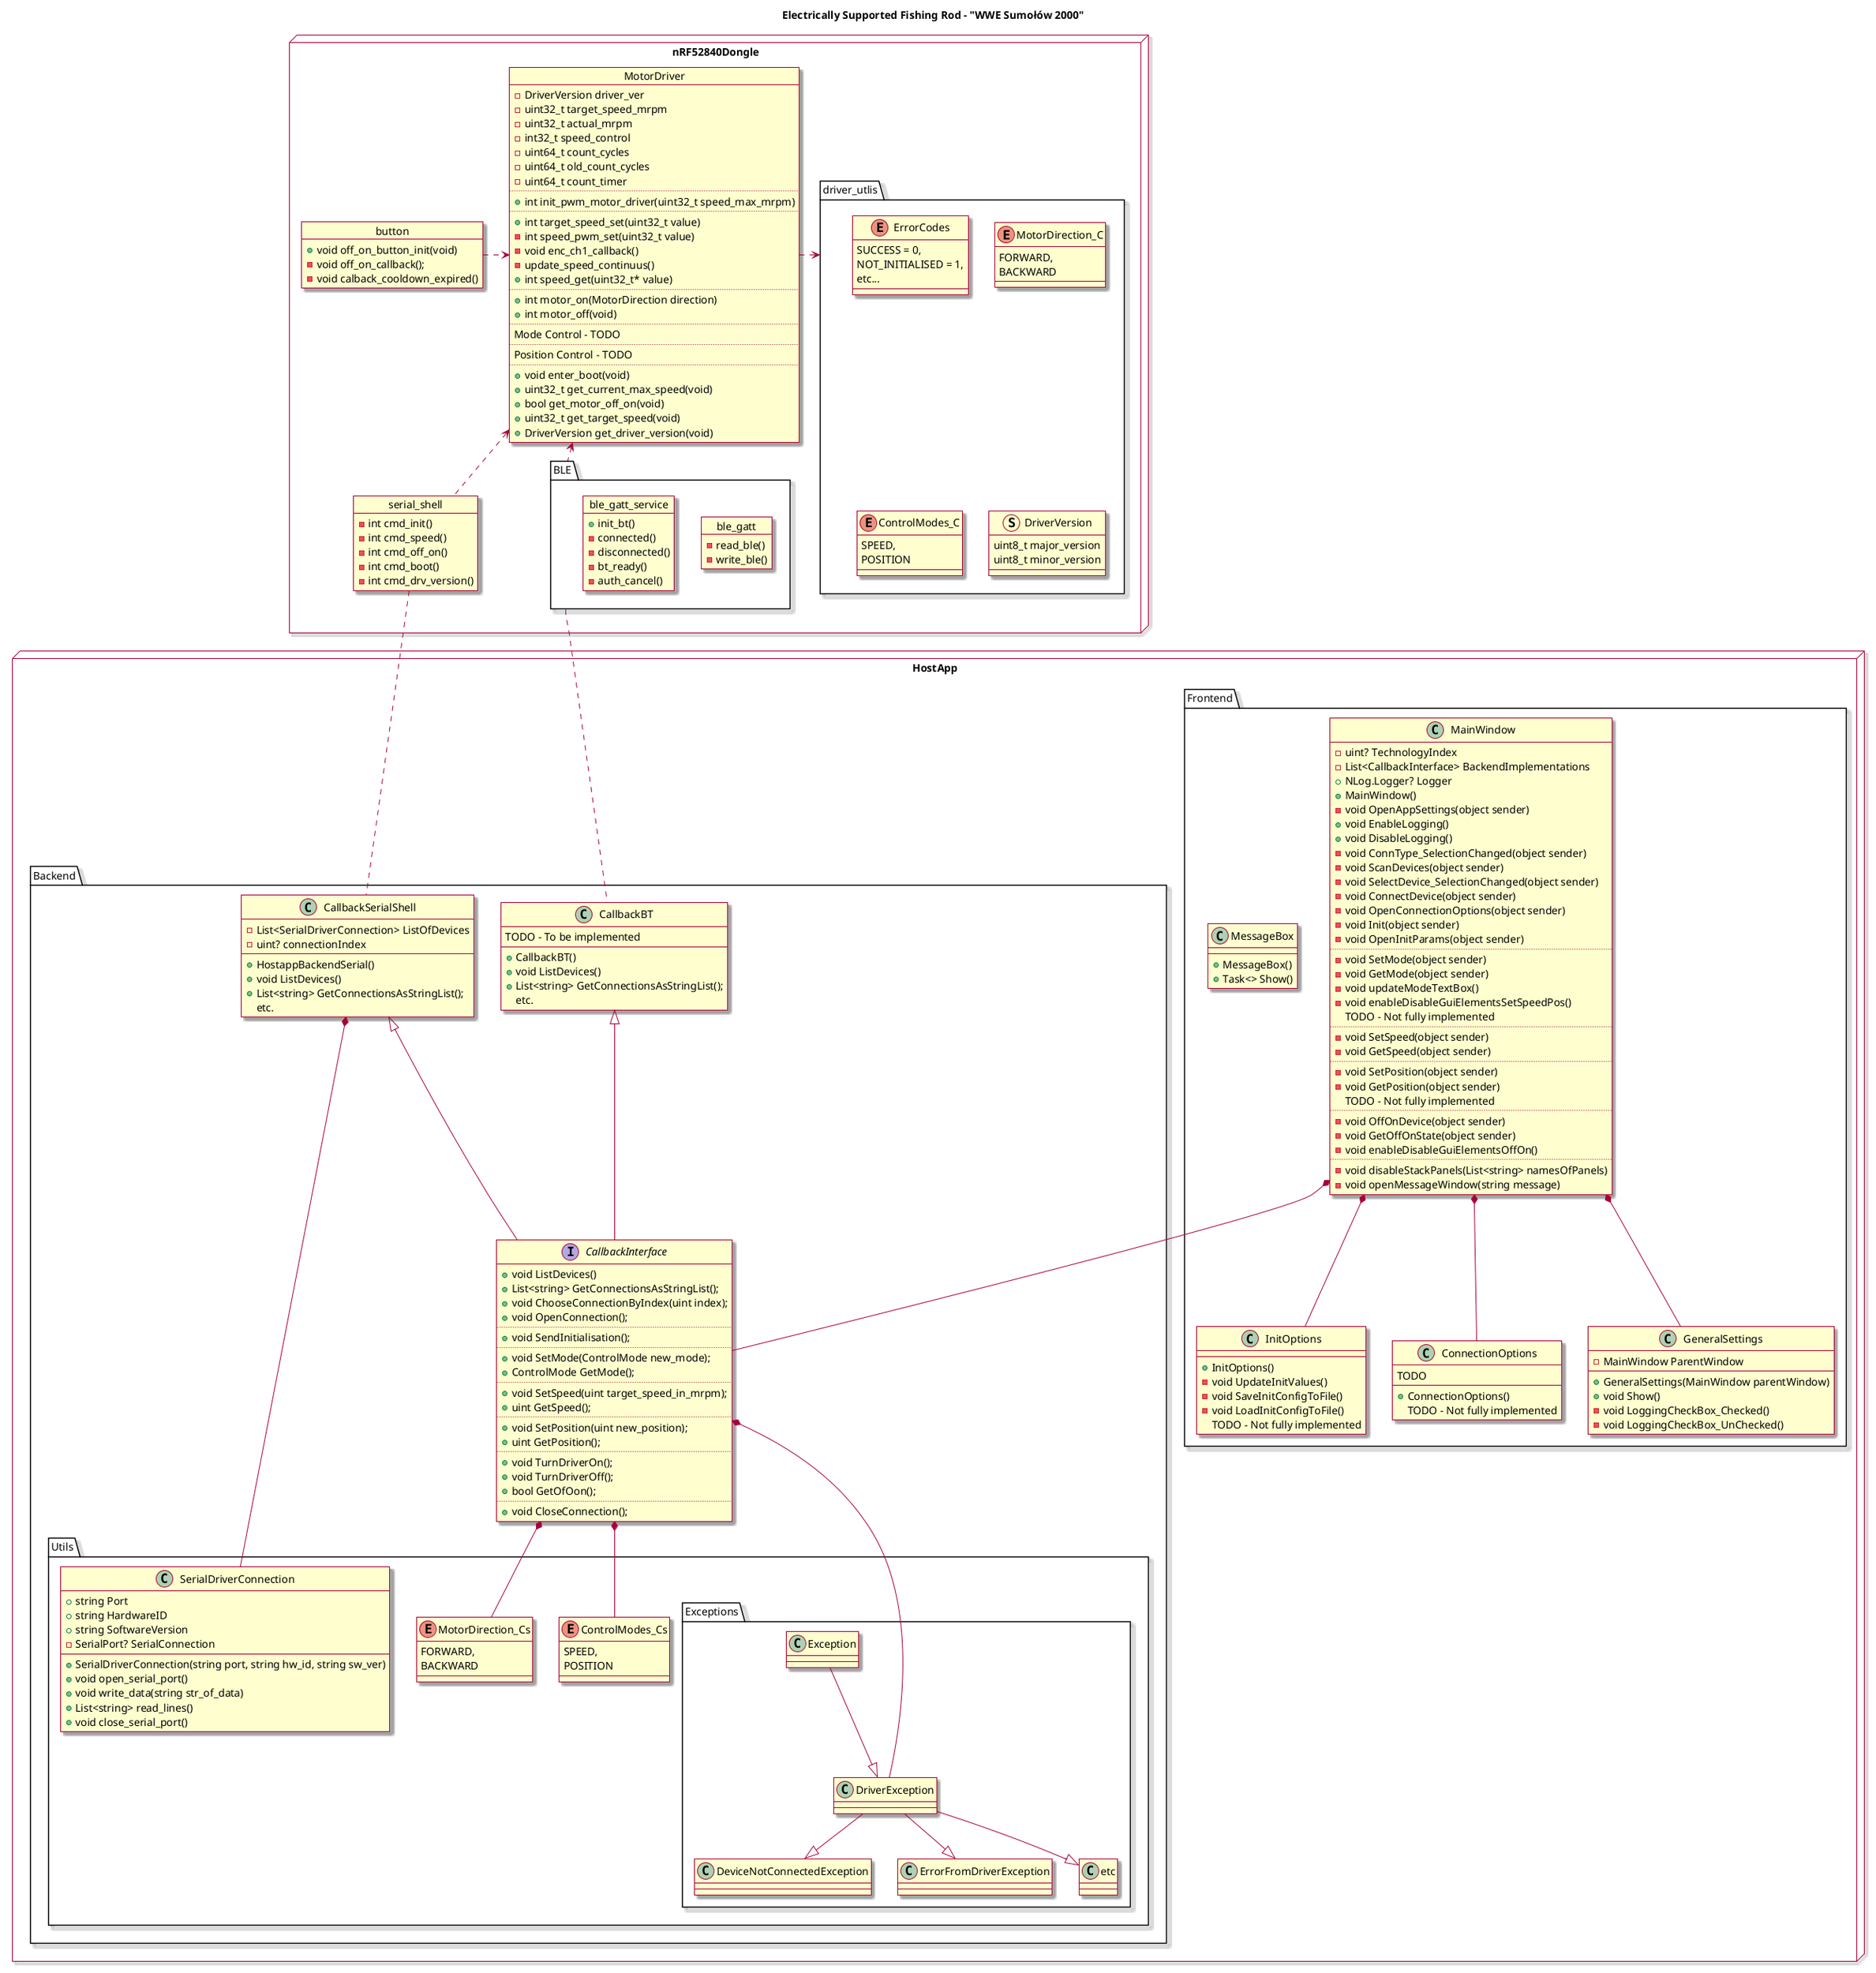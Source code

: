 @startuml WWE
allow_mixing
skin rose

title Electrically Supported Fishing Rod - "WWE Sumołów 2000"

node HostApp{
  package Frontend{
    class MainWindow {
      - uint? TechnologyIndex
      - List<CallbackInterface> BackendImplementations
      + NLog.Logger? Logger
      + MainWindow()
      - void OpenAppSettings(object sender)
      + void EnableLogging()
      + void DisableLogging()
      - void ConnType_SelectionChanged(object sender)
      - void ScanDevices(object sender)
      - void SelectDevice_SelectionChanged(object sender)
      - void ConnectDevice(object sender)
      - void OpenConnectionOptions(object sender)
      - void Init(object sender)
      - void OpenInitParams(object sender)
      ..
      - void SetMode(object sender)
      - void GetMode(object sender)
      - void updateModeTextBox()
      - void enableDisableGuiElementsSetSpeedPos()
      {method} TODO - Not fully implemented
      ..
      - void SetSpeed(object sender)
      - void GetSpeed(object sender)
      ..
      - void SetPosition(object sender)
      - void GetPosition(object sender)
      {method} TODO - Not fully implemented
      ..
      - void OffOnDevice(object sender)
      - void GetOffOnState(object sender)
      - void enableDisableGuiElementsOffOn()
      ..
      - void disableStackPanels(List<string> namesOfPanels)
      - void openMessageWindow(string message)
    }

    class MessageBox {
      + MessageBox()
      + Task<> Show()
    }

    class InitOptions {
      + InitOptions()
      - void UpdateInitValues()
      - void SaveInitConfigToFile()
      - void LoadInitConfigToFile()
      {method} TODO - Not fully implemented
    }

    class ConnectionOptions {
      +ConnectionOptions()
      TODO
      {method} TODO - Not fully implemented
    }

    class GeneralSettings {
      - MainWindow ParentWindow
      + GeneralSettings(MainWindow parentWindow)
      + void Show()
      - void LoggingCheckBox_Checked()
      - void LoggingCheckBox_UnChecked()
    }
  }

  package Backend{
    class CallbackBT {
      TODO - To be implemented
      + CallbackBT()
      + void ListDevices()
      + List<string> GetConnectionsAsStringList();
       {method} etc.
    }

    class CallbackSerialShell {
      - List<SerialDriverConnection> ListOfDevices
      - uint? connectionIndex
      + HostappBackendSerial()
      + void ListDevices()
      + List<string> GetConnectionsAsStringList();
       {method} etc.
    }

    Interface CallbackInterface {
      + void ListDevices()
      + List<string> GetConnectionsAsStringList();
      + void ChooseConnectionByIndex(uint index);
      + void OpenConnection();
      ..
      + void SendInitialisation();
      ..
      + void SetMode(ControlMode new_mode);
      + ControlMode GetMode();
      ..
      + void SetSpeed(uint target_speed_in_mrpm);
      + uint GetSpeed();
      ..
      + void SetPosition(uint new_position);
      + uint GetPosition();
      ..
      + void TurnDriverOn();
      + void TurnDriverOff();
      + bool GetOfOon();
      ..
      + void CloseConnection();
    }

    package Utils{
      Enum ControlModes_Cs {
        SPEED,
        POSITION
      }

      Enum MotorDirection_Cs{
        FORWARD,
        BACKWARD
      }

      package Exceptions{
        DriverException <|-up- Exception
        class DriverException {
        }

        DeviceNotConnectedException <|-up- DriverException

        class DeviceNotConnectedException  {
        }

        ErrorFromDriverException <|-up- DriverException

        class ErrorFromDriverException  {
        }

        etc <|-up- DriverException

        class etc  {
        }
      }

      class SerialDriverConnection{
        + string Port
        + string HardwareID
        + string SoftwareVersion
        - SerialPort? SerialConnection
        + SerialDriverConnection(string port, string hw_id, string sw_ver)
        + void open_serial_port()
        + void write_data(string str_of_data)
        + List<string> read_lines()
        + void close_serial_port()

      }
    }
  }
}

CallbackBT <|-- CallbackInterface
CallbackSerialShell <|-- CallbackInterface
CallbackInterface  *--  ControlModes_Cs
CallbackInterface  *--  MotorDirection_Cs
CallbackInterface  *--  DriverException

CallbackSerialShell  *--  SerialDriverConnection

MainWindow  *--  CallbackInterface
MainWindow  *--  GeneralSettings
MainWindow  *--  InitOptions
MainWindow  *--  ConnectionOptions

node nRF52840Dongle{
  object MotorDriver {
    - DriverVersion driver_ver
    - uint32_t target_speed_mrpm
    - uint32_t actual_mrpm
    - int32_t speed_control
    - uint64_t count_cycles
    - uint64_t old_count_cycles
    - uint64_t count_timer
    ..
    + int init_pwm_motor_driver(uint32_t speed_max_mrpm)
    ..
    + int target_speed_set(uint32_t value)
    - int speed_pwm_set(uint32_t value)
    - void enc_ch1_callback()
    - update_speed_continuus()
    + int speed_get(uint32_t* value)
    ..
    + int motor_on(MotorDirection direction)
    + int motor_off(void)
    ..
    Mode Control - TODO
    ..
    Position Control - TODO
    ..
    + void enter_boot(void)
    + uint32_t get_current_max_speed(void)
    + bool get_motor_off_on(void)
    + uint32_t get_target_speed(void)
    + DriverVersion get_driver_version(void)
  }

  package BLE{
    object ble_gatt {
      - read_ble()
      - write_ble()
    }

    object ble_gatt_service {
      + init_bt()
      - connected()
      - disconnected()
      - bt_ready()
      - auth_cancel()
    }
  }

  object serial_shell {
    - int cmd_init()
    - int cmd_speed()
    - int cmd_off_on()
    - int cmd_boot()
    - int cmd_drv_version()
  }

  object button {
    + void off_on_button_init(void)
    - void off_on_callback();
    - void calback_cooldown_expired()
  }

  package driver_utlis{
    Enum ErrorCodes{
      SUCCESS = 0,
      NOT_INITIALISED = 1,
      etc...
    }

    Enum MotorDirection_C{
      FORWARD,
      BACKWARD
    }

    Enum ControlModes_C {
      SPEED,
      POSITION
    }

    Struct DriverVersion {
      uint8_t major_version
      uint8_t minor_version
    }
  }
}

serial_shell .down. CallbackSerialShell
BLE .down. CallbackBT

MotorDriver <.down. serial_shell
MotorDriver <.down. BLE

MotorDriver <.left.. button

driver_utlis <. MotorDriver

@enduml
